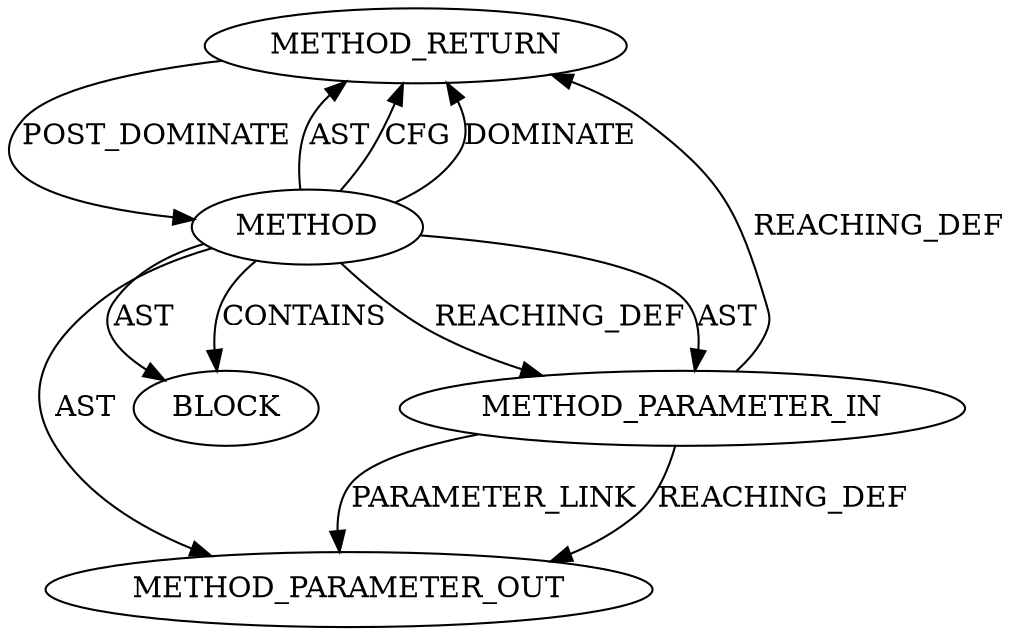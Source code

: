 digraph {
  209 [label=METHOD_RETURN ORDER=3 CODE="RET" COLUMN_NUMBER=6 LINE_NUMBER=149 TYPE_FULL_NAME="void" EVALUATION_STRATEGY="BY_VALUE"]
  21168 [label=METHOD_PARAMETER_OUT ORDER=1 CODE="struct tls_context *tls_ctx" IS_VARIADIC=false COLUMN_NUMBER=31 LINE_NUMBER=149 TYPE_FULL_NAME="tls_context*" EVALUATION_STRATEGY="BY_VALUE" INDEX=1 NAME="tls_ctx"]
  208 [label=BLOCK ORDER=2 ARGUMENT_INDEX=-1 CODE="<empty>" TYPE_FULL_NAME="<empty>"]
  207 [label=METHOD_PARAMETER_IN ORDER=1 CODE="struct tls_context *tls_ctx" IS_VARIADIC=false COLUMN_NUMBER=31 LINE_NUMBER=149 TYPE_FULL_NAME="tls_context*" EVALUATION_STRATEGY="BY_VALUE" INDEX=1 NAME="tls_ctx"]
  206 [label=METHOD COLUMN_NUMBER=6 LINE_NUMBER=149 COLUMN_NUMBER_END=58 IS_EXTERNAL=false SIGNATURE="void tls_update_rx_zc_capable (tls_context*)" NAME="tls_update_rx_zc_capable" AST_PARENT_TYPE="TYPE_DECL" AST_PARENT_FULL_NAME="tls.h:<global>" ORDER=21 CODE="void tls_update_rx_zc_capable(struct tls_context *tls_ctx);" FULL_NAME="tls_update_rx_zc_capable" LINE_NUMBER_END=149 FILENAME="tls.h"]
  207 -> 21168 [label=PARAMETER_LINK ]
  206 -> 21168 [label=AST ]
  206 -> 209 [label=AST ]
  206 -> 209 [label=CFG ]
  206 -> 209 [label=DOMINATE ]
  207 -> 21168 [label=REACHING_DEF VARIABLE="tls_ctx"]
  209 -> 206 [label=POST_DOMINATE ]
  206 -> 208 [label=AST ]
  206 -> 208 [label=CONTAINS ]
  206 -> 207 [label=REACHING_DEF VARIABLE=""]
  206 -> 207 [label=AST ]
  207 -> 209 [label=REACHING_DEF VARIABLE="tls_ctx"]
}

